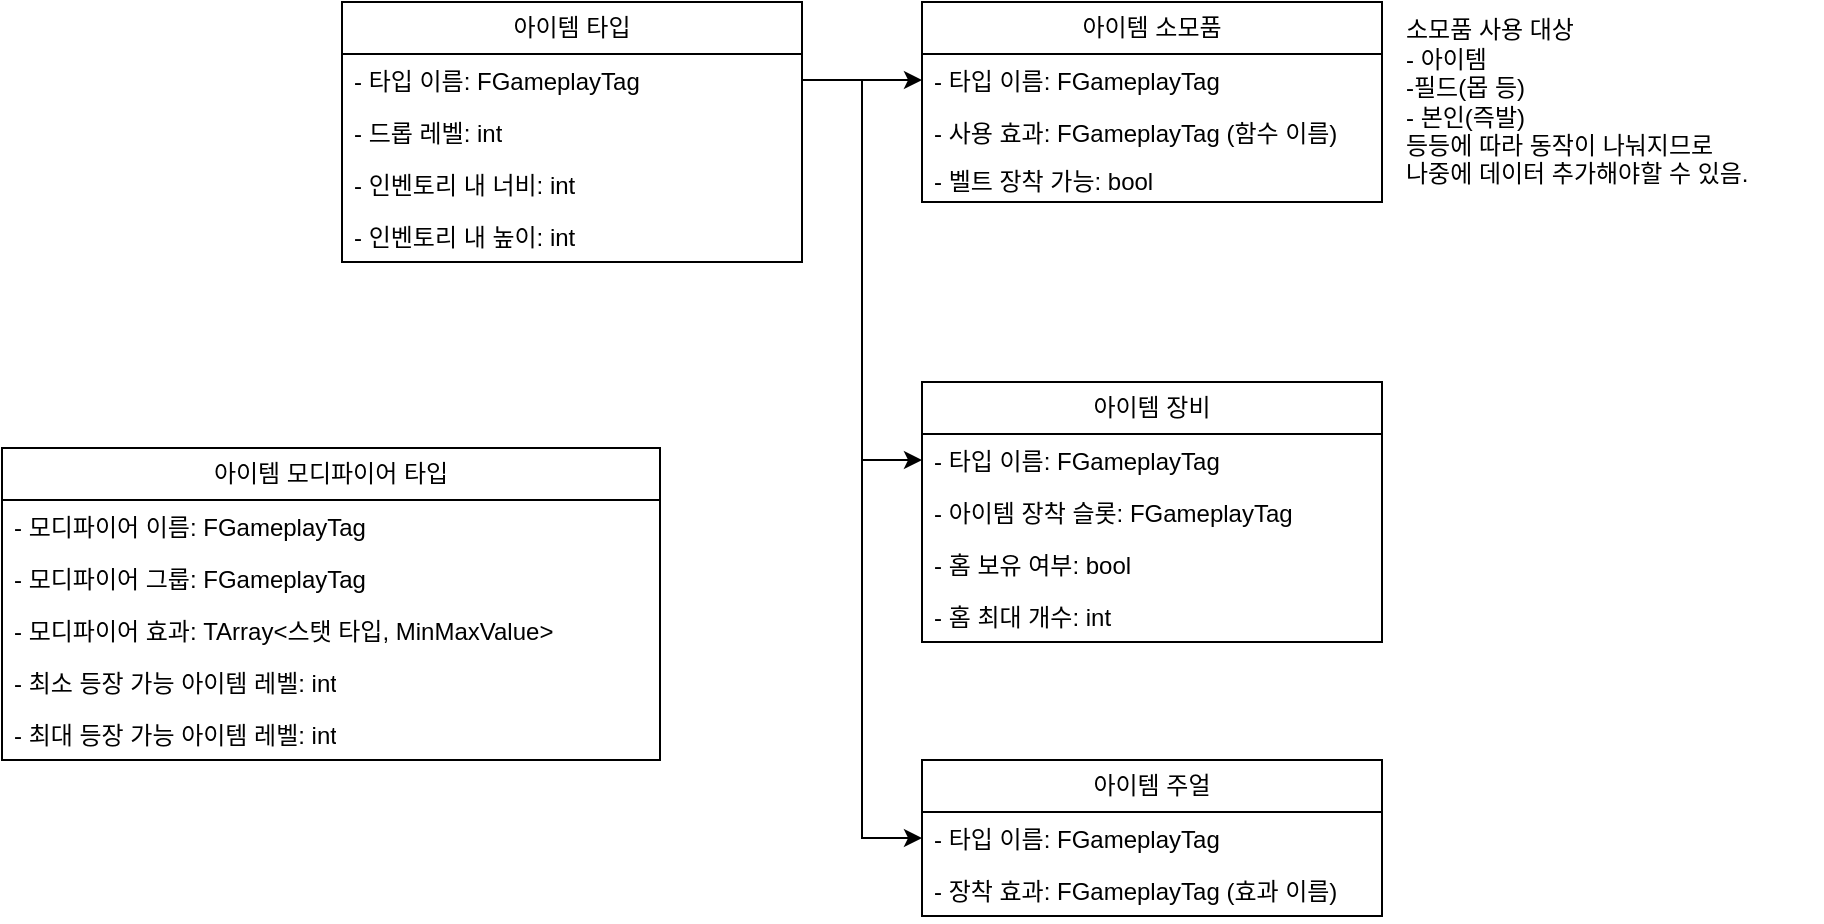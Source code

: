 <mxfile version="22.0.8" type="github">
  <diagram id="C5RBs43oDa-KdzZeNtuy" name="Page-1">
    <mxGraphModel dx="1218" dy="759" grid="1" gridSize="10" guides="1" tooltips="1" connect="1" arrows="1" fold="1" page="1" pageScale="1" pageWidth="827" pageHeight="1169" math="0" shadow="0">
      <root>
        <mxCell id="WIyWlLk6GJQsqaUBKTNV-0" />
        <mxCell id="WIyWlLk6GJQsqaUBKTNV-1" parent="WIyWlLk6GJQsqaUBKTNV-0" />
        <mxCell id="uqvtZdEYVKm4WlNIXN3L-16" value="아이템 타입" style="swimlane;fontStyle=0;childLayout=stackLayout;horizontal=1;startSize=26;fillColor=none;horizontalStack=0;resizeParent=1;resizeParentMax=0;resizeLast=0;collapsible=1;marginBottom=0;whiteSpace=wrap;html=1;" vertex="1" parent="WIyWlLk6GJQsqaUBKTNV-1">
          <mxGeometry x="360" y="180" width="230" height="130" as="geometry" />
        </mxCell>
        <mxCell id="uqvtZdEYVKm4WlNIXN3L-17" value="- 타입 이름: FGameplayTag" style="text;strokeColor=none;fillColor=none;align=left;verticalAlign=top;spacingLeft=4;spacingRight=4;overflow=hidden;rotatable=0;points=[[0,0.5],[1,0.5]];portConstraint=eastwest;whiteSpace=wrap;html=1;" vertex="1" parent="uqvtZdEYVKm4WlNIXN3L-16">
          <mxGeometry y="26" width="230" height="26" as="geometry" />
        </mxCell>
        <mxCell id="uqvtZdEYVKm4WlNIXN3L-39" value="- 드롭 레벨: int" style="text;strokeColor=none;fillColor=none;align=left;verticalAlign=top;spacingLeft=4;spacingRight=4;overflow=hidden;rotatable=0;points=[[0,0.5],[1,0.5]];portConstraint=eastwest;whiteSpace=wrap;html=1;" vertex="1" parent="uqvtZdEYVKm4WlNIXN3L-16">
          <mxGeometry y="52" width="230" height="26" as="geometry" />
        </mxCell>
        <mxCell id="uqvtZdEYVKm4WlNIXN3L-18" value="- 인벤토리 내 너비: int" style="text;strokeColor=none;fillColor=none;align=left;verticalAlign=top;spacingLeft=4;spacingRight=4;overflow=hidden;rotatable=0;points=[[0,0.5],[1,0.5]];portConstraint=eastwest;whiteSpace=wrap;html=1;" vertex="1" parent="uqvtZdEYVKm4WlNIXN3L-16">
          <mxGeometry y="78" width="230" height="26" as="geometry" />
        </mxCell>
        <mxCell id="uqvtZdEYVKm4WlNIXN3L-19" value="- 인벤토리 내 높이: int" style="text;strokeColor=none;fillColor=none;align=left;verticalAlign=top;spacingLeft=4;spacingRight=4;overflow=hidden;rotatable=0;points=[[0,0.5],[1,0.5]];portConstraint=eastwest;whiteSpace=wrap;html=1;" vertex="1" parent="uqvtZdEYVKm4WlNIXN3L-16">
          <mxGeometry y="104" width="230" height="26" as="geometry" />
        </mxCell>
        <mxCell id="uqvtZdEYVKm4WlNIXN3L-45" value="아이템 소모품" style="swimlane;fontStyle=0;childLayout=stackLayout;horizontal=1;startSize=26;fillColor=none;horizontalStack=0;resizeParent=1;resizeParentMax=0;resizeLast=0;collapsible=1;marginBottom=0;whiteSpace=wrap;html=1;" vertex="1" parent="WIyWlLk6GJQsqaUBKTNV-1">
          <mxGeometry x="650" y="180" width="230" height="100" as="geometry" />
        </mxCell>
        <mxCell id="uqvtZdEYVKm4WlNIXN3L-46" value="- 타입 이름: FGameplayTag" style="text;strokeColor=none;fillColor=none;align=left;verticalAlign=top;spacingLeft=4;spacingRight=4;overflow=hidden;rotatable=0;points=[[0,0.5],[1,0.5]];portConstraint=eastwest;whiteSpace=wrap;html=1;" vertex="1" parent="uqvtZdEYVKm4WlNIXN3L-45">
          <mxGeometry y="26" width="230" height="26" as="geometry" />
        </mxCell>
        <mxCell id="uqvtZdEYVKm4WlNIXN3L-53" value="- 사용 효과: FGameplayTag (함수 이름)" style="text;strokeColor=none;fillColor=none;align=left;verticalAlign=top;spacingLeft=4;spacingRight=4;overflow=hidden;rotatable=0;points=[[0,0.5],[1,0.5]];portConstraint=eastwest;whiteSpace=wrap;html=1;" vertex="1" parent="uqvtZdEYVKm4WlNIXN3L-45">
          <mxGeometry y="52" width="230" height="24" as="geometry" />
        </mxCell>
        <mxCell id="uqvtZdEYVKm4WlNIXN3L-54" value="- 벨트 장착 가능: bool" style="text;strokeColor=none;fillColor=none;align=left;verticalAlign=top;spacingLeft=4;spacingRight=4;overflow=hidden;rotatable=0;points=[[0,0.5],[1,0.5]];portConstraint=eastwest;whiteSpace=wrap;html=1;" vertex="1" parent="uqvtZdEYVKm4WlNIXN3L-45">
          <mxGeometry y="76" width="230" height="24" as="geometry" />
        </mxCell>
        <mxCell id="uqvtZdEYVKm4WlNIXN3L-56" value="아이템 장비" style="swimlane;fontStyle=0;childLayout=stackLayout;horizontal=1;startSize=26;fillColor=none;horizontalStack=0;resizeParent=1;resizeParentMax=0;resizeLast=0;collapsible=1;marginBottom=0;whiteSpace=wrap;html=1;" vertex="1" parent="WIyWlLk6GJQsqaUBKTNV-1">
          <mxGeometry x="650" y="370" width="230" height="130" as="geometry" />
        </mxCell>
        <mxCell id="uqvtZdEYVKm4WlNIXN3L-57" value="- 타입 이름: FGameplayTag" style="text;strokeColor=none;fillColor=none;align=left;verticalAlign=top;spacingLeft=4;spacingRight=4;overflow=hidden;rotatable=0;points=[[0,0.5],[1,0.5]];portConstraint=eastwest;whiteSpace=wrap;html=1;" vertex="1" parent="uqvtZdEYVKm4WlNIXN3L-56">
          <mxGeometry y="26" width="230" height="26" as="geometry" />
        </mxCell>
        <mxCell id="uqvtZdEYVKm4WlNIXN3L-64" value="- 아이템 장착 슬롯: FGameplayTag&lt;br&gt;" style="text;strokeColor=none;fillColor=none;align=left;verticalAlign=top;spacingLeft=4;spacingRight=4;overflow=hidden;rotatable=0;points=[[0,0.5],[1,0.5]];portConstraint=eastwest;whiteSpace=wrap;html=1;" vertex="1" parent="uqvtZdEYVKm4WlNIXN3L-56">
          <mxGeometry y="52" width="230" height="26" as="geometry" />
        </mxCell>
        <mxCell id="uqvtZdEYVKm4WlNIXN3L-66" value="- 홈 보유 여부: bool" style="text;strokeColor=none;fillColor=none;align=left;verticalAlign=top;spacingLeft=4;spacingRight=4;overflow=hidden;rotatable=0;points=[[0,0.5],[1,0.5]];portConstraint=eastwest;whiteSpace=wrap;html=1;" vertex="1" parent="uqvtZdEYVKm4WlNIXN3L-56">
          <mxGeometry y="78" width="230" height="26" as="geometry" />
        </mxCell>
        <mxCell id="uqvtZdEYVKm4WlNIXN3L-67" value="- 홈 최대 개수: int" style="text;strokeColor=none;fillColor=none;align=left;verticalAlign=top;spacingLeft=4;spacingRight=4;overflow=hidden;rotatable=0;points=[[0,0.5],[1,0.5]];portConstraint=eastwest;whiteSpace=wrap;html=1;" vertex="1" parent="uqvtZdEYVKm4WlNIXN3L-56">
          <mxGeometry y="104" width="230" height="26" as="geometry" />
        </mxCell>
        <mxCell id="uqvtZdEYVKm4WlNIXN3L-62" value="소모품 사용 대상&lt;br&gt;&lt;div style=&quot;&quot;&gt;&lt;span style=&quot;background-color: initial;&quot;&gt;- 아이템&lt;/span&gt;&lt;/div&gt;-필드(몹 등)&lt;br&gt;- 본인(즉발)&lt;br&gt;등등에 따라 동작이 나눠지므로 &lt;br&gt;나중에 데이터 추가해야할 수 있음." style="text;html=1;align=left;verticalAlign=middle;resizable=0;points=[];autosize=1;strokeColor=none;fillColor=none;" vertex="1" parent="WIyWlLk6GJQsqaUBKTNV-1">
          <mxGeometry x="890" y="180" width="210" height="100" as="geometry" />
        </mxCell>
        <mxCell id="uqvtZdEYVKm4WlNIXN3L-68" value="아이템 주얼" style="swimlane;fontStyle=0;childLayout=stackLayout;horizontal=1;startSize=26;fillColor=none;horizontalStack=0;resizeParent=1;resizeParentMax=0;resizeLast=0;collapsible=1;marginBottom=0;whiteSpace=wrap;html=1;" vertex="1" parent="WIyWlLk6GJQsqaUBKTNV-1">
          <mxGeometry x="650" y="559" width="230" height="78" as="geometry" />
        </mxCell>
        <mxCell id="uqvtZdEYVKm4WlNIXN3L-69" value="- 타입 이름: FGameplayTag" style="text;strokeColor=none;fillColor=none;align=left;verticalAlign=top;spacingLeft=4;spacingRight=4;overflow=hidden;rotatable=0;points=[[0,0.5],[1,0.5]];portConstraint=eastwest;whiteSpace=wrap;html=1;" vertex="1" parent="uqvtZdEYVKm4WlNIXN3L-68">
          <mxGeometry y="26" width="230" height="26" as="geometry" />
        </mxCell>
        <mxCell id="uqvtZdEYVKm4WlNIXN3L-73" value="- 장착 효과: FGameplayTag (효과 이름)" style="text;strokeColor=none;fillColor=none;align=left;verticalAlign=top;spacingLeft=4;spacingRight=4;overflow=hidden;rotatable=0;points=[[0,0.5],[1,0.5]];portConstraint=eastwest;whiteSpace=wrap;html=1;" vertex="1" parent="uqvtZdEYVKm4WlNIXN3L-68">
          <mxGeometry y="52" width="230" height="26" as="geometry" />
        </mxCell>
        <mxCell id="uqvtZdEYVKm4WlNIXN3L-74" value="" style="edgeStyle=orthogonalEdgeStyle;rounded=0;orthogonalLoop=1;jettySize=auto;html=1;" edge="1" parent="WIyWlLk6GJQsqaUBKTNV-1" source="uqvtZdEYVKm4WlNIXN3L-17" target="uqvtZdEYVKm4WlNIXN3L-46">
          <mxGeometry relative="1" as="geometry" />
        </mxCell>
        <mxCell id="uqvtZdEYVKm4WlNIXN3L-75" value="" style="edgeStyle=orthogonalEdgeStyle;rounded=0;orthogonalLoop=1;jettySize=auto;html=1;" edge="1" parent="WIyWlLk6GJQsqaUBKTNV-1" source="uqvtZdEYVKm4WlNIXN3L-17" target="uqvtZdEYVKm4WlNIXN3L-57">
          <mxGeometry relative="1" as="geometry" />
        </mxCell>
        <mxCell id="uqvtZdEYVKm4WlNIXN3L-76" value="" style="edgeStyle=orthogonalEdgeStyle;rounded=0;orthogonalLoop=1;jettySize=auto;html=1;" edge="1" parent="WIyWlLk6GJQsqaUBKTNV-1" source="uqvtZdEYVKm4WlNIXN3L-17" target="uqvtZdEYVKm4WlNIXN3L-69">
          <mxGeometry relative="1" as="geometry">
            <mxPoint x="600" y="229" as="sourcePoint" />
            <mxPoint x="660" y="419" as="targetPoint" />
          </mxGeometry>
        </mxCell>
        <mxCell id="uqvtZdEYVKm4WlNIXN3L-82" value="아이템 모디파이어 타입" style="swimlane;fontStyle=0;childLayout=stackLayout;horizontal=1;startSize=26;fillColor=none;horizontalStack=0;resizeParent=1;resizeParentMax=0;resizeLast=0;collapsible=1;marginBottom=0;whiteSpace=wrap;html=1;" vertex="1" parent="WIyWlLk6GJQsqaUBKTNV-1">
          <mxGeometry x="190" y="403" width="329" height="156" as="geometry" />
        </mxCell>
        <mxCell id="uqvtZdEYVKm4WlNIXN3L-87" value="- 모디파이어 이름: FGameplayTag" style="text;strokeColor=none;fillColor=none;align=left;verticalAlign=top;spacingLeft=4;spacingRight=4;overflow=hidden;rotatable=0;points=[[0,0.5],[1,0.5]];portConstraint=eastwest;whiteSpace=wrap;html=1;" vertex="1" parent="uqvtZdEYVKm4WlNIXN3L-82">
          <mxGeometry y="26" width="329" height="26" as="geometry" />
        </mxCell>
        <mxCell id="uqvtZdEYVKm4WlNIXN3L-83" value="- 모디파이어 그룹: FGameplayTag" style="text;strokeColor=none;fillColor=none;align=left;verticalAlign=top;spacingLeft=4;spacingRight=4;overflow=hidden;rotatable=0;points=[[0,0.5],[1,0.5]];portConstraint=eastwest;whiteSpace=wrap;html=1;" vertex="1" parent="uqvtZdEYVKm4WlNIXN3L-82">
          <mxGeometry y="52" width="329" height="26" as="geometry" />
        </mxCell>
        <mxCell id="uqvtZdEYVKm4WlNIXN3L-90" value="- 모디파이어 효과: TArray&amp;lt;스탯 타입, MinMaxValue&amp;gt;" style="text;strokeColor=none;fillColor=none;align=left;verticalAlign=top;spacingLeft=4;spacingRight=4;overflow=hidden;rotatable=0;points=[[0,0.5],[1,0.5]];portConstraint=eastwest;whiteSpace=wrap;html=1;" vertex="1" parent="uqvtZdEYVKm4WlNIXN3L-82">
          <mxGeometry y="78" width="329" height="26" as="geometry" />
        </mxCell>
        <mxCell id="uqvtZdEYVKm4WlNIXN3L-84" value="- 최소 등장 가능 아이템 레벨: int" style="text;strokeColor=none;fillColor=none;align=left;verticalAlign=top;spacingLeft=4;spacingRight=4;overflow=hidden;rotatable=0;points=[[0,0.5],[1,0.5]];portConstraint=eastwest;whiteSpace=wrap;html=1;" vertex="1" parent="uqvtZdEYVKm4WlNIXN3L-82">
          <mxGeometry y="104" width="329" height="26" as="geometry" />
        </mxCell>
        <mxCell id="uqvtZdEYVKm4WlNIXN3L-89" value="- 최대 등장 가능 아이템 레벨: int" style="text;strokeColor=none;fillColor=none;align=left;verticalAlign=top;spacingLeft=4;spacingRight=4;overflow=hidden;rotatable=0;points=[[0,0.5],[1,0.5]];portConstraint=eastwest;whiteSpace=wrap;html=1;" vertex="1" parent="uqvtZdEYVKm4WlNIXN3L-82">
          <mxGeometry y="130" width="329" height="26" as="geometry" />
        </mxCell>
      </root>
    </mxGraphModel>
  </diagram>
</mxfile>
